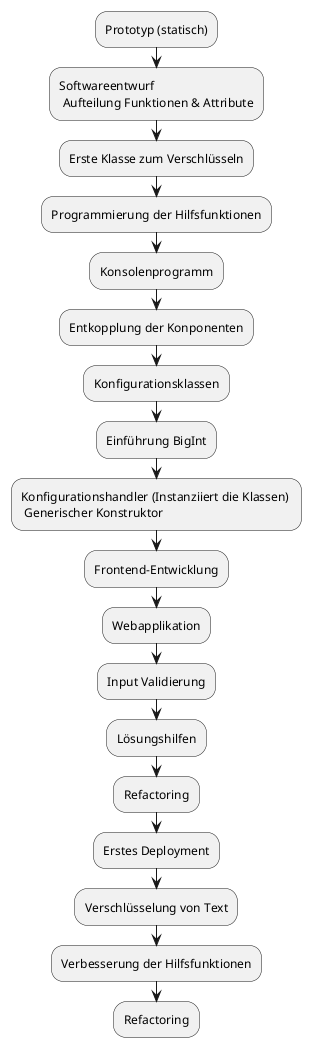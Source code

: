 @startuml
:Prototyp (statisch);
:Softwareentwurf\n Aufteilung Funktionen & Attribute;
:Erste Klasse zum Verschlüsseln;
:Programmierung der Hilfsfunktionen;
:Konsolenprogramm;
:Entkopplung der Konponenten;
:Konfigurationsklassen;
:Einführung BigInt;
:Konfigurationshandler (Instanziiert die Klassen) \n Generischer Konstruktor;
:Frontend-Entwicklung;
:Webapplikation;
:Input Validierung;
:Lösungshilfen;
:Refactoring;
:Erstes Deployment;
:Verschlüsselung von Text;
:Verbesserung der Hilfsfunktionen;
:Refactoring;
@enduml